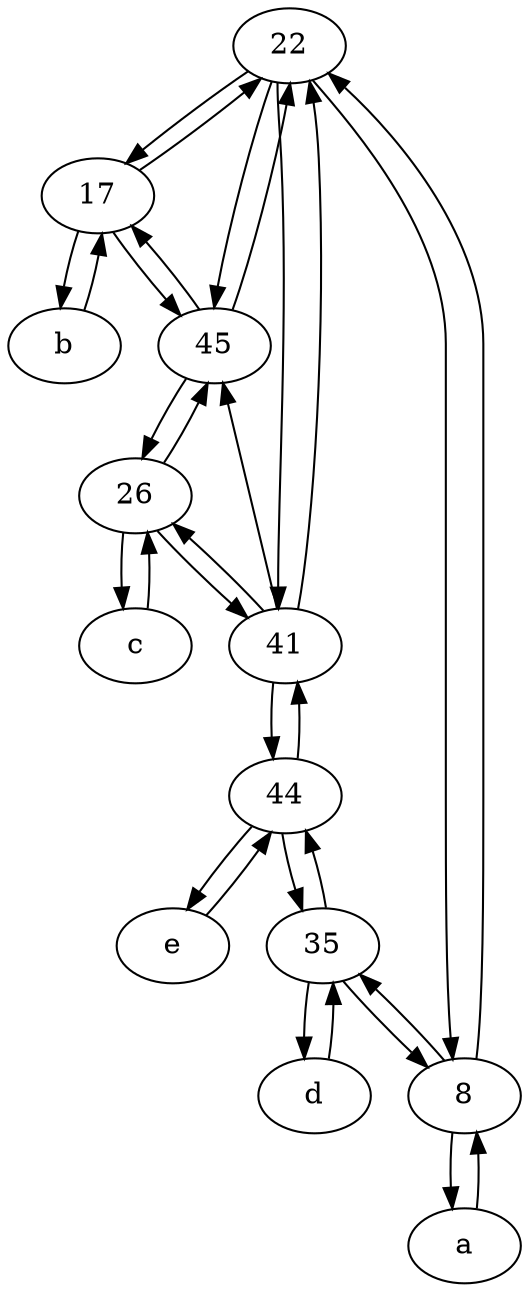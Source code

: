 digraph  {
	22;
	26;
	17;
	41;
	c [pos="20,10!"];
	44;
	e [pos="30,50!"];
	d [pos="20,30!"];
	b [pos="50,20!"];
	35;
	8;
	45;
	a [pos="40,10!"];
	17 -> 45;
	44 -> 41;
	b -> 17;
	22 -> 41;
	45 -> 17;
	22 -> 45;
	8 -> 22;
	a -> 8;
	45 -> 26;
	8 -> 35;
	d -> 35;
	35 -> 44;
	26 -> 41;
	17 -> b;
	35 -> d;
	44 -> 35;
	22 -> 17;
	41 -> 45;
	35 -> 8;
	22 -> 8;
	26 -> c;
	41 -> 22;
	c -> 26;
	26 -> 45;
	17 -> 22;
	8 -> a;
	e -> 44;
	41 -> 26;
	41 -> 44;
	45 -> 22;
	44 -> e;

	}